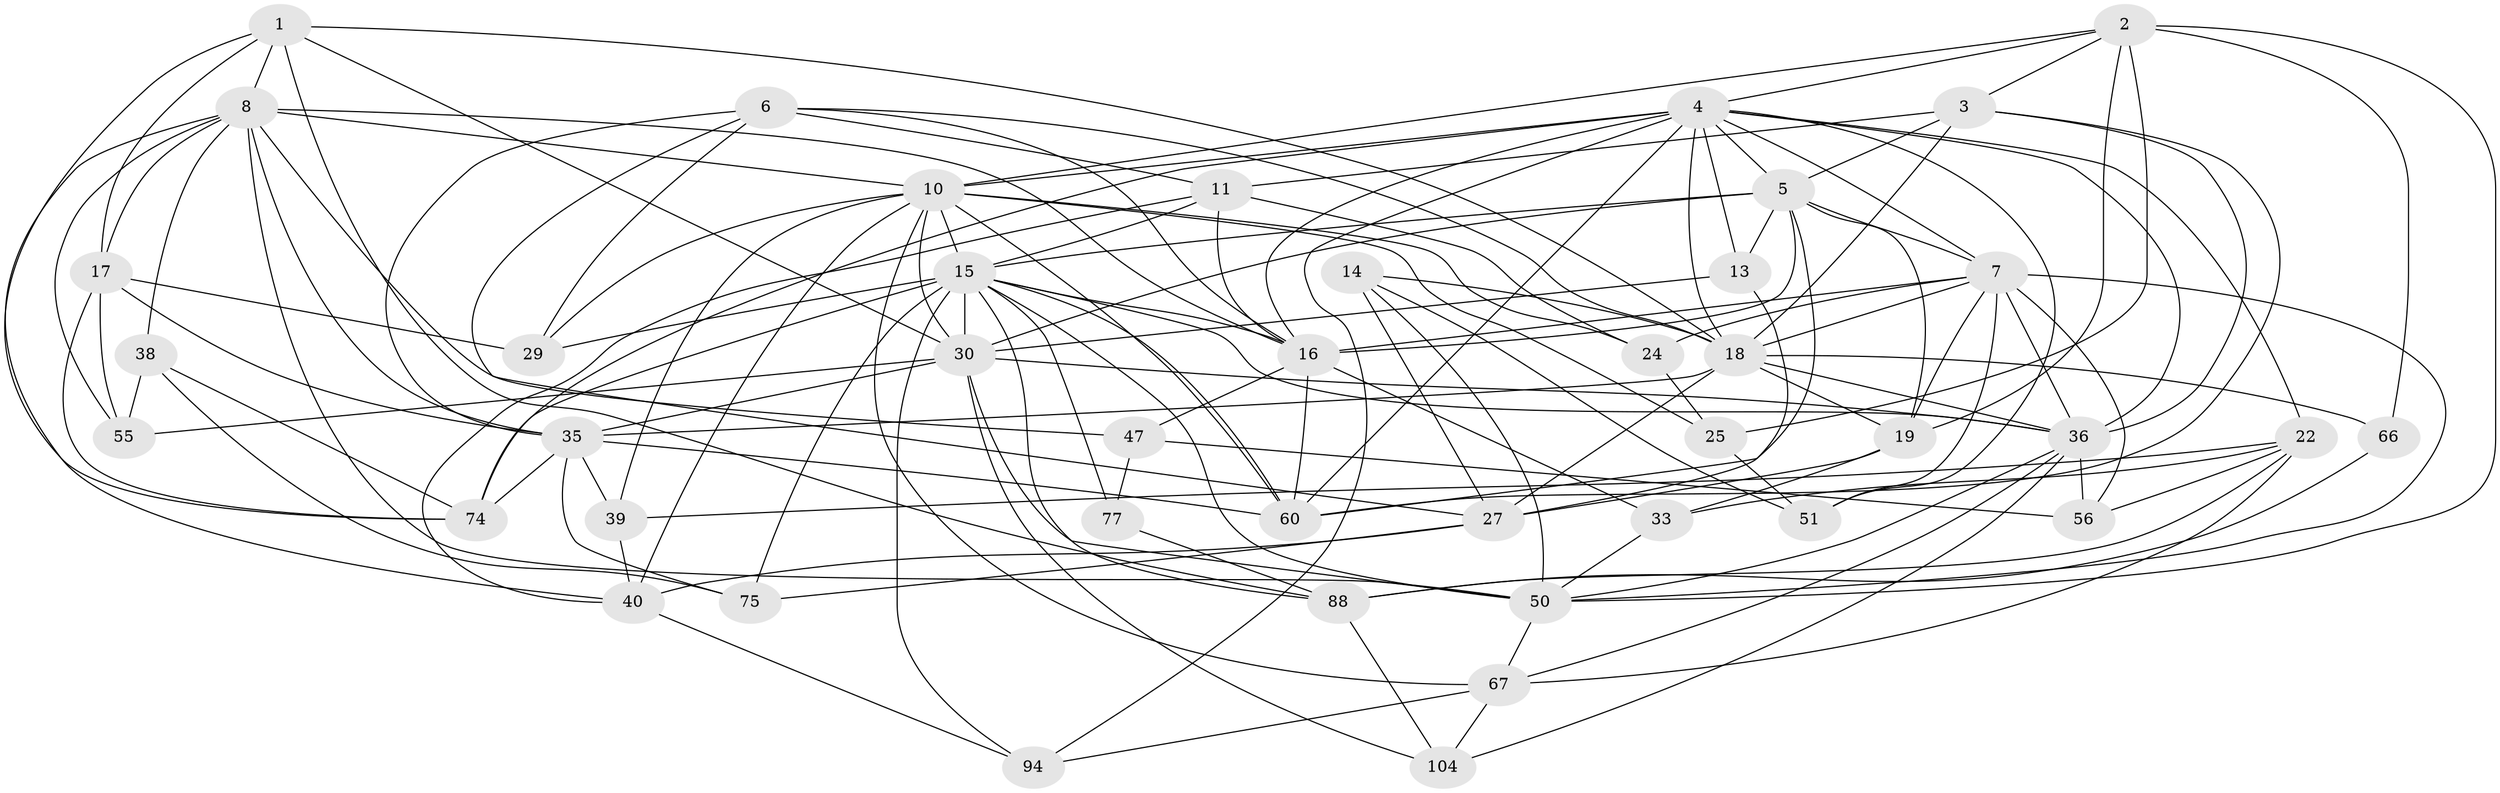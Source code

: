 // original degree distribution, {4: 1.0}
// Generated by graph-tools (version 1.1) at 2025/20/03/04/25 18:20:49]
// undirected, 43 vertices, 140 edges
graph export_dot {
graph [start="1"]
  node [color=gray90,style=filled];
  1 [super="+83"];
  2 [super="+98+9"];
  3 [super="+12"];
  4 [super="+54+23"];
  5 [super="+100+52"];
  6 [super="+32"];
  7 [super="+21"];
  8 [super="+72+46+65"];
  10 [super="+41+63+26+20"];
  11 [super="+58"];
  13 [super="+84"];
  14;
  15 [super="+53+42+70+87"];
  16 [super="+81+64"];
  17 [super="+31"];
  18 [super="+96+28"];
  19 [super="+34"];
  22 [super="+82"];
  24;
  25;
  27 [super="+37+101"];
  29 [super="+48"];
  30 [super="+45+93"];
  33;
  35 [super="+92+85+109"];
  36 [super="+62+57"];
  38;
  39;
  40 [super="+43"];
  47;
  50 [super="+80+106+91"];
  51;
  55;
  56;
  60 [super="+95"];
  66;
  67 [super="+99"];
  74 [super="+90"];
  75;
  77;
  88 [super="+89"];
  94;
  104;
  1 -- 17;
  1 -- 8;
  1 -- 88;
  1 -- 74;
  1 -- 18;
  1 -- 30;
  2 -- 66 [weight=2];
  2 -- 25;
  2 -- 50;
  2 -- 10;
  2 -- 3;
  2 -- 19;
  2 -- 4;
  3 -- 11;
  3 -- 36;
  3 -- 5;
  3 -- 18;
  3 -- 60;
  4 -- 13;
  4 -- 7;
  4 -- 10 [weight=2];
  4 -- 60;
  4 -- 5;
  4 -- 36;
  4 -- 74;
  4 -- 16;
  4 -- 18;
  4 -- 51;
  4 -- 22;
  4 -- 94;
  5 -- 7;
  5 -- 60;
  5 -- 13 [weight=2];
  5 -- 30 [weight=2];
  5 -- 16;
  5 -- 19;
  5 -- 15 [weight=2];
  6 -- 11;
  6 -- 35;
  6 -- 16;
  6 -- 18;
  6 -- 27;
  6 -- 29;
  7 -- 24;
  7 -- 56;
  7 -- 36;
  7 -- 50;
  7 -- 19;
  7 -- 51;
  7 -- 18;
  7 -- 16;
  8 -- 38;
  8 -- 47;
  8 -- 40;
  8 -- 55;
  8 -- 17;
  8 -- 16;
  8 -- 10;
  8 -- 35;
  8 -- 50;
  10 -- 40;
  10 -- 39;
  10 -- 29 [weight=3];
  10 -- 67;
  10 -- 24;
  10 -- 15;
  10 -- 25;
  10 -- 30;
  10 -- 60 [weight=2];
  11 -- 24;
  11 -- 40;
  11 -- 16;
  11 -- 15;
  13 -- 27 [weight=2];
  13 -- 30;
  14 -- 51;
  14 -- 27;
  14 -- 18;
  14 -- 50;
  15 -- 74;
  15 -- 60;
  15 -- 77 [weight=2];
  15 -- 94;
  15 -- 16;
  15 -- 50;
  15 -- 36;
  15 -- 30;
  15 -- 29;
  15 -- 88;
  15 -- 75;
  16 -- 33;
  16 -- 47;
  16 -- 60;
  17 -- 55;
  17 -- 35;
  17 -- 29;
  17 -- 74;
  18 -- 66;
  18 -- 35 [weight=2];
  18 -- 36;
  18 -- 27;
  18 -- 19;
  19 -- 33;
  19 -- 27;
  22 -- 56;
  22 -- 39;
  22 -- 88;
  22 -- 33;
  22 -- 67;
  24 -- 25;
  25 -- 51;
  27 -- 75;
  27 -- 40;
  30 -- 104;
  30 -- 55;
  30 -- 35;
  30 -- 36;
  30 -- 50 [weight=2];
  33 -- 50;
  35 -- 60;
  35 -- 75;
  35 -- 39;
  35 -- 74;
  36 -- 56;
  36 -- 104;
  36 -- 50;
  36 -- 67;
  38 -- 55;
  38 -- 75;
  38 -- 74;
  39 -- 40;
  40 -- 94;
  47 -- 56;
  47 -- 77;
  50 -- 67;
  66 -- 88;
  67 -- 104;
  67 -- 94;
  77 -- 88;
  88 -- 104;
}

